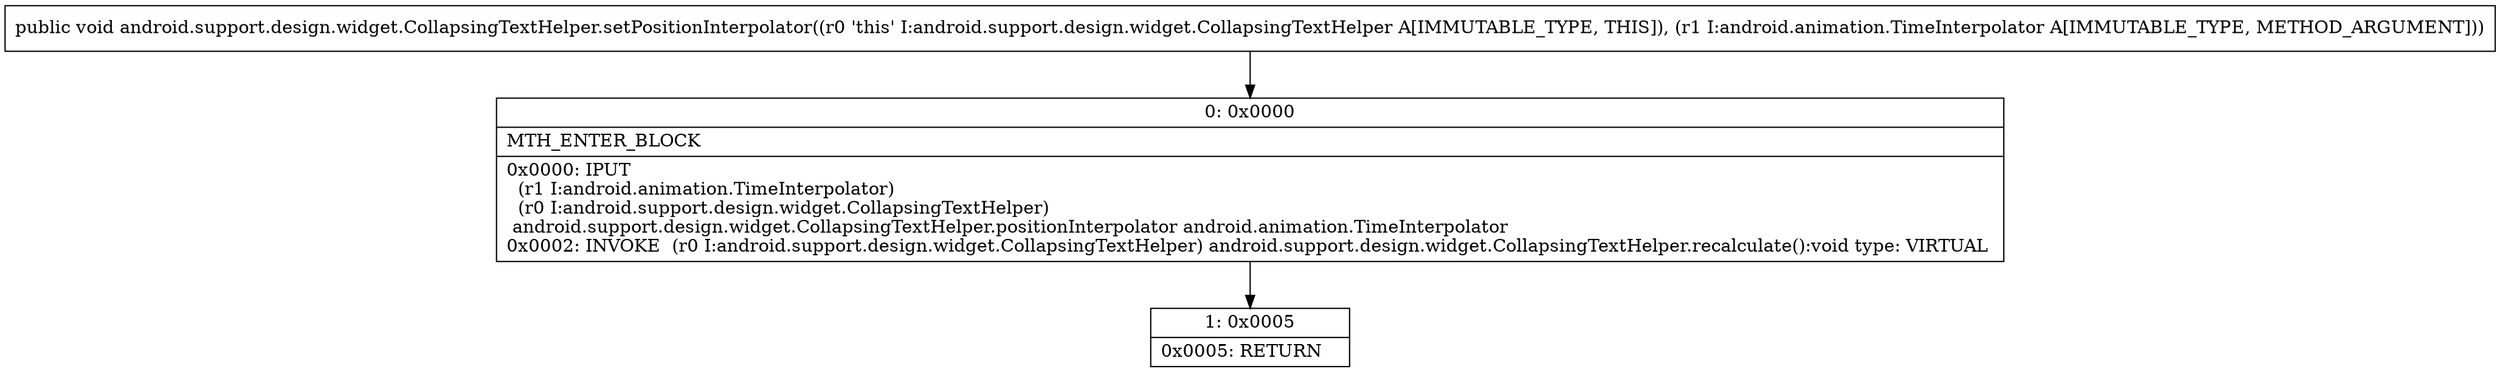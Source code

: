 digraph "CFG forandroid.support.design.widget.CollapsingTextHelper.setPositionInterpolator(Landroid\/animation\/TimeInterpolator;)V" {
Node_0 [shape=record,label="{0\:\ 0x0000|MTH_ENTER_BLOCK\l|0x0000: IPUT  \l  (r1 I:android.animation.TimeInterpolator)\l  (r0 I:android.support.design.widget.CollapsingTextHelper)\l android.support.design.widget.CollapsingTextHelper.positionInterpolator android.animation.TimeInterpolator \l0x0002: INVOKE  (r0 I:android.support.design.widget.CollapsingTextHelper) android.support.design.widget.CollapsingTextHelper.recalculate():void type: VIRTUAL \l}"];
Node_1 [shape=record,label="{1\:\ 0x0005|0x0005: RETURN   \l}"];
MethodNode[shape=record,label="{public void android.support.design.widget.CollapsingTextHelper.setPositionInterpolator((r0 'this' I:android.support.design.widget.CollapsingTextHelper A[IMMUTABLE_TYPE, THIS]), (r1 I:android.animation.TimeInterpolator A[IMMUTABLE_TYPE, METHOD_ARGUMENT])) }"];
MethodNode -> Node_0;
Node_0 -> Node_1;
}

